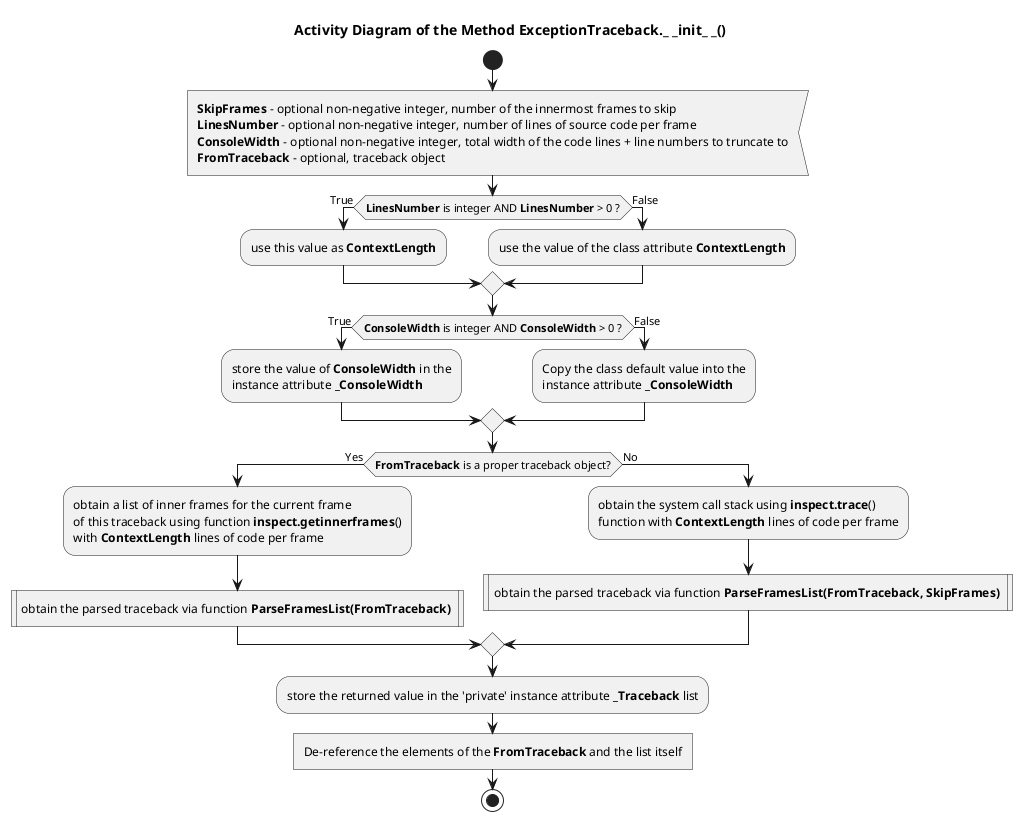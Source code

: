 @startuml traceback_exceptiontraceback_init

title Activity Diagram of the Method ExceptionTraceback._ _init_ _()

start

:<b>SkipFrames</b> - optional non-negative integer, number of the innermost frames to skip
<b>LinesNumber</b> - optional non-negative integer, number of lines of source code per frame
<b>ConsoleWidth</b> - optional non-negative integer, total width of the code lines + line numbers to truncate to
<b>FromTraceback</b> - optional, traceback object<

if (<b>LinesNumber</b> is integer AND <b>LinesNumber</b> > 0 ?) then (True)
    :use this value as <b>ContextLength</b>;
else (False)
    :use the value of the class attribute <b>ContextLength</b>;
endif

if (<b>ConsoleWidth</b> is integer AND <b>ConsoleWidth</b> > 0 ?) then (True)
    :store the value of <b>ConsoleWidth</b> in the\ninstance attribute <b>_ConsoleWidth</b>;
else (False)
    :Copy the class default value into the\ninstance attribute <b>_ConsoleWidth</b>;
endif

if (<b>FromTraceback</b> is a proper traceback object?) then (Yes)
    :obtain a list of inner frames for the current frame\nof this traceback using function <b>inspect.getinnerframes</b>()\nwith <b>ContextLength</b> lines of code per frame;

    :obtain the parsed traceback via function <b>ParseFramesList(FromTraceback)</b> |
else (No)
    :obtain the system call stack using <b>inspect.trace</b>()\nfunction with <b>ContextLength</b> lines of code per frame;

    :obtain the parsed traceback via function <b>ParseFramesList(FromTraceback, SkipFrames)</b> |
endif

:store the returned value in the 'private' instance attribute <b>_Traceback</b> list;

:De-reference the elements of the <b>FromTraceback</b> and the list itself]

stop

@enduml